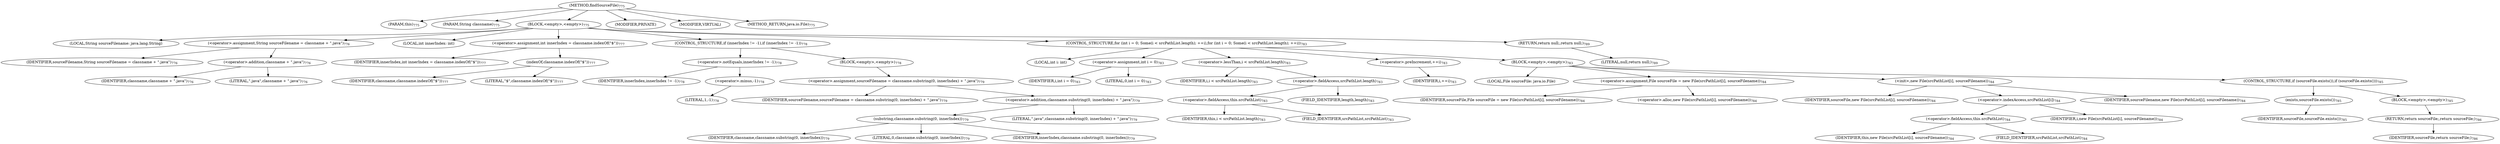 digraph "findSourceFile" {  
"2075" [label = <(METHOD,findSourceFile)<SUB>775</SUB>> ]
"2076" [label = <(PARAM,this)<SUB>775</SUB>> ]
"2077" [label = <(PARAM,String classname)<SUB>775</SUB>> ]
"2078" [label = <(BLOCK,&lt;empty&gt;,&lt;empty&gt;)<SUB>775</SUB>> ]
"2079" [label = <(LOCAL,String sourceFilename: java.lang.String)> ]
"2080" [label = <(&lt;operator&gt;.assignment,String sourceFilename = classname + &quot;.java&quot;)<SUB>776</SUB>> ]
"2081" [label = <(IDENTIFIER,sourceFilename,String sourceFilename = classname + &quot;.java&quot;)<SUB>776</SUB>> ]
"2082" [label = <(&lt;operator&gt;.addition,classname + &quot;.java&quot;)<SUB>776</SUB>> ]
"2083" [label = <(IDENTIFIER,classname,classname + &quot;.java&quot;)<SUB>776</SUB>> ]
"2084" [label = <(LITERAL,&quot;.java&quot;,classname + &quot;.java&quot;)<SUB>776</SUB>> ]
"2085" [label = <(LOCAL,int innerIndex: int)> ]
"2086" [label = <(&lt;operator&gt;.assignment,int innerIndex = classname.indexOf(&quot;$&quot;))<SUB>777</SUB>> ]
"2087" [label = <(IDENTIFIER,innerIndex,int innerIndex = classname.indexOf(&quot;$&quot;))<SUB>777</SUB>> ]
"2088" [label = <(indexOf,classname.indexOf(&quot;$&quot;))<SUB>777</SUB>> ]
"2089" [label = <(IDENTIFIER,classname,classname.indexOf(&quot;$&quot;))<SUB>777</SUB>> ]
"2090" [label = <(LITERAL,&quot;$&quot;,classname.indexOf(&quot;$&quot;))<SUB>777</SUB>> ]
"2091" [label = <(CONTROL_STRUCTURE,if (innerIndex != -1),if (innerIndex != -1))<SUB>778</SUB>> ]
"2092" [label = <(&lt;operator&gt;.notEquals,innerIndex != -1)<SUB>778</SUB>> ]
"2093" [label = <(IDENTIFIER,innerIndex,innerIndex != -1)<SUB>778</SUB>> ]
"2094" [label = <(&lt;operator&gt;.minus,-1)<SUB>778</SUB>> ]
"2095" [label = <(LITERAL,1,-1)<SUB>778</SUB>> ]
"2096" [label = <(BLOCK,&lt;empty&gt;,&lt;empty&gt;)<SUB>778</SUB>> ]
"2097" [label = <(&lt;operator&gt;.assignment,sourceFilename = classname.substring(0, innerIndex) + &quot;.java&quot;)<SUB>779</SUB>> ]
"2098" [label = <(IDENTIFIER,sourceFilename,sourceFilename = classname.substring(0, innerIndex) + &quot;.java&quot;)<SUB>779</SUB>> ]
"2099" [label = <(&lt;operator&gt;.addition,classname.substring(0, innerIndex) + &quot;.java&quot;)<SUB>779</SUB>> ]
"2100" [label = <(substring,classname.substring(0, innerIndex))<SUB>779</SUB>> ]
"2101" [label = <(IDENTIFIER,classname,classname.substring(0, innerIndex))<SUB>779</SUB>> ]
"2102" [label = <(LITERAL,0,classname.substring(0, innerIndex))<SUB>779</SUB>> ]
"2103" [label = <(IDENTIFIER,innerIndex,classname.substring(0, innerIndex))<SUB>779</SUB>> ]
"2104" [label = <(LITERAL,&quot;.java&quot;,classname.substring(0, innerIndex) + &quot;.java&quot;)<SUB>779</SUB>> ]
"2105" [label = <(CONTROL_STRUCTURE,for (int i = 0; Some(i &lt; srcPathList.length); ++i),for (int i = 0; Some(i &lt; srcPathList.length); ++i))<SUB>783</SUB>> ]
"2106" [label = <(LOCAL,int i: int)> ]
"2107" [label = <(&lt;operator&gt;.assignment,int i = 0)<SUB>783</SUB>> ]
"2108" [label = <(IDENTIFIER,i,int i = 0)<SUB>783</SUB>> ]
"2109" [label = <(LITERAL,0,int i = 0)<SUB>783</SUB>> ]
"2110" [label = <(&lt;operator&gt;.lessThan,i &lt; srcPathList.length)<SUB>783</SUB>> ]
"2111" [label = <(IDENTIFIER,i,i &lt; srcPathList.length)<SUB>783</SUB>> ]
"2112" [label = <(&lt;operator&gt;.fieldAccess,srcPathList.length)<SUB>783</SUB>> ]
"2113" [label = <(&lt;operator&gt;.fieldAccess,this.srcPathList)<SUB>783</SUB>> ]
"2114" [label = <(IDENTIFIER,this,i &lt; srcPathList.length)<SUB>783</SUB>> ]
"2115" [label = <(FIELD_IDENTIFIER,srcPathList,srcPathList)<SUB>783</SUB>> ]
"2116" [label = <(FIELD_IDENTIFIER,length,length)<SUB>783</SUB>> ]
"2117" [label = <(&lt;operator&gt;.preIncrement,++i)<SUB>783</SUB>> ]
"2118" [label = <(IDENTIFIER,i,++i)<SUB>783</SUB>> ]
"2119" [label = <(BLOCK,&lt;empty&gt;,&lt;empty&gt;)<SUB>783</SUB>> ]
"108" [label = <(LOCAL,File sourceFile: java.io.File)> ]
"2120" [label = <(&lt;operator&gt;.assignment,File sourceFile = new File(srcPathList[i], sourceFilename))<SUB>784</SUB>> ]
"2121" [label = <(IDENTIFIER,sourceFile,File sourceFile = new File(srcPathList[i], sourceFilename))<SUB>784</SUB>> ]
"2122" [label = <(&lt;operator&gt;.alloc,new File(srcPathList[i], sourceFilename))<SUB>784</SUB>> ]
"2123" [label = <(&lt;init&gt;,new File(srcPathList[i], sourceFilename))<SUB>784</SUB>> ]
"107" [label = <(IDENTIFIER,sourceFile,new File(srcPathList[i], sourceFilename))<SUB>784</SUB>> ]
"2124" [label = <(&lt;operator&gt;.indexAccess,srcPathList[i])<SUB>784</SUB>> ]
"2125" [label = <(&lt;operator&gt;.fieldAccess,this.srcPathList)<SUB>784</SUB>> ]
"2126" [label = <(IDENTIFIER,this,new File(srcPathList[i], sourceFilename))<SUB>784</SUB>> ]
"2127" [label = <(FIELD_IDENTIFIER,srcPathList,srcPathList)<SUB>784</SUB>> ]
"2128" [label = <(IDENTIFIER,i,new File(srcPathList[i], sourceFilename))<SUB>784</SUB>> ]
"2129" [label = <(IDENTIFIER,sourceFilename,new File(srcPathList[i], sourceFilename))<SUB>784</SUB>> ]
"2130" [label = <(CONTROL_STRUCTURE,if (sourceFile.exists()),if (sourceFile.exists()))<SUB>785</SUB>> ]
"2131" [label = <(exists,sourceFile.exists())<SUB>785</SUB>> ]
"2132" [label = <(IDENTIFIER,sourceFile,sourceFile.exists())<SUB>785</SUB>> ]
"2133" [label = <(BLOCK,&lt;empty&gt;,&lt;empty&gt;)<SUB>785</SUB>> ]
"2134" [label = <(RETURN,return sourceFile;,return sourceFile;)<SUB>786</SUB>> ]
"2135" [label = <(IDENTIFIER,sourceFile,return sourceFile;)<SUB>786</SUB>> ]
"2136" [label = <(RETURN,return null;,return null;)<SUB>789</SUB>> ]
"2137" [label = <(LITERAL,null,return null;)<SUB>789</SUB>> ]
"2138" [label = <(MODIFIER,PRIVATE)> ]
"2139" [label = <(MODIFIER,VIRTUAL)> ]
"2140" [label = <(METHOD_RETURN,java.io.File)<SUB>775</SUB>> ]
  "2075" -> "2076" 
  "2075" -> "2077" 
  "2075" -> "2078" 
  "2075" -> "2138" 
  "2075" -> "2139" 
  "2075" -> "2140" 
  "2078" -> "2079" 
  "2078" -> "2080" 
  "2078" -> "2085" 
  "2078" -> "2086" 
  "2078" -> "2091" 
  "2078" -> "2105" 
  "2078" -> "2136" 
  "2080" -> "2081" 
  "2080" -> "2082" 
  "2082" -> "2083" 
  "2082" -> "2084" 
  "2086" -> "2087" 
  "2086" -> "2088" 
  "2088" -> "2089" 
  "2088" -> "2090" 
  "2091" -> "2092" 
  "2091" -> "2096" 
  "2092" -> "2093" 
  "2092" -> "2094" 
  "2094" -> "2095" 
  "2096" -> "2097" 
  "2097" -> "2098" 
  "2097" -> "2099" 
  "2099" -> "2100" 
  "2099" -> "2104" 
  "2100" -> "2101" 
  "2100" -> "2102" 
  "2100" -> "2103" 
  "2105" -> "2106" 
  "2105" -> "2107" 
  "2105" -> "2110" 
  "2105" -> "2117" 
  "2105" -> "2119" 
  "2107" -> "2108" 
  "2107" -> "2109" 
  "2110" -> "2111" 
  "2110" -> "2112" 
  "2112" -> "2113" 
  "2112" -> "2116" 
  "2113" -> "2114" 
  "2113" -> "2115" 
  "2117" -> "2118" 
  "2119" -> "108" 
  "2119" -> "2120" 
  "2119" -> "2123" 
  "2119" -> "2130" 
  "2120" -> "2121" 
  "2120" -> "2122" 
  "2123" -> "107" 
  "2123" -> "2124" 
  "2123" -> "2129" 
  "2124" -> "2125" 
  "2124" -> "2128" 
  "2125" -> "2126" 
  "2125" -> "2127" 
  "2130" -> "2131" 
  "2130" -> "2133" 
  "2131" -> "2132" 
  "2133" -> "2134" 
  "2134" -> "2135" 
  "2136" -> "2137" 
}
